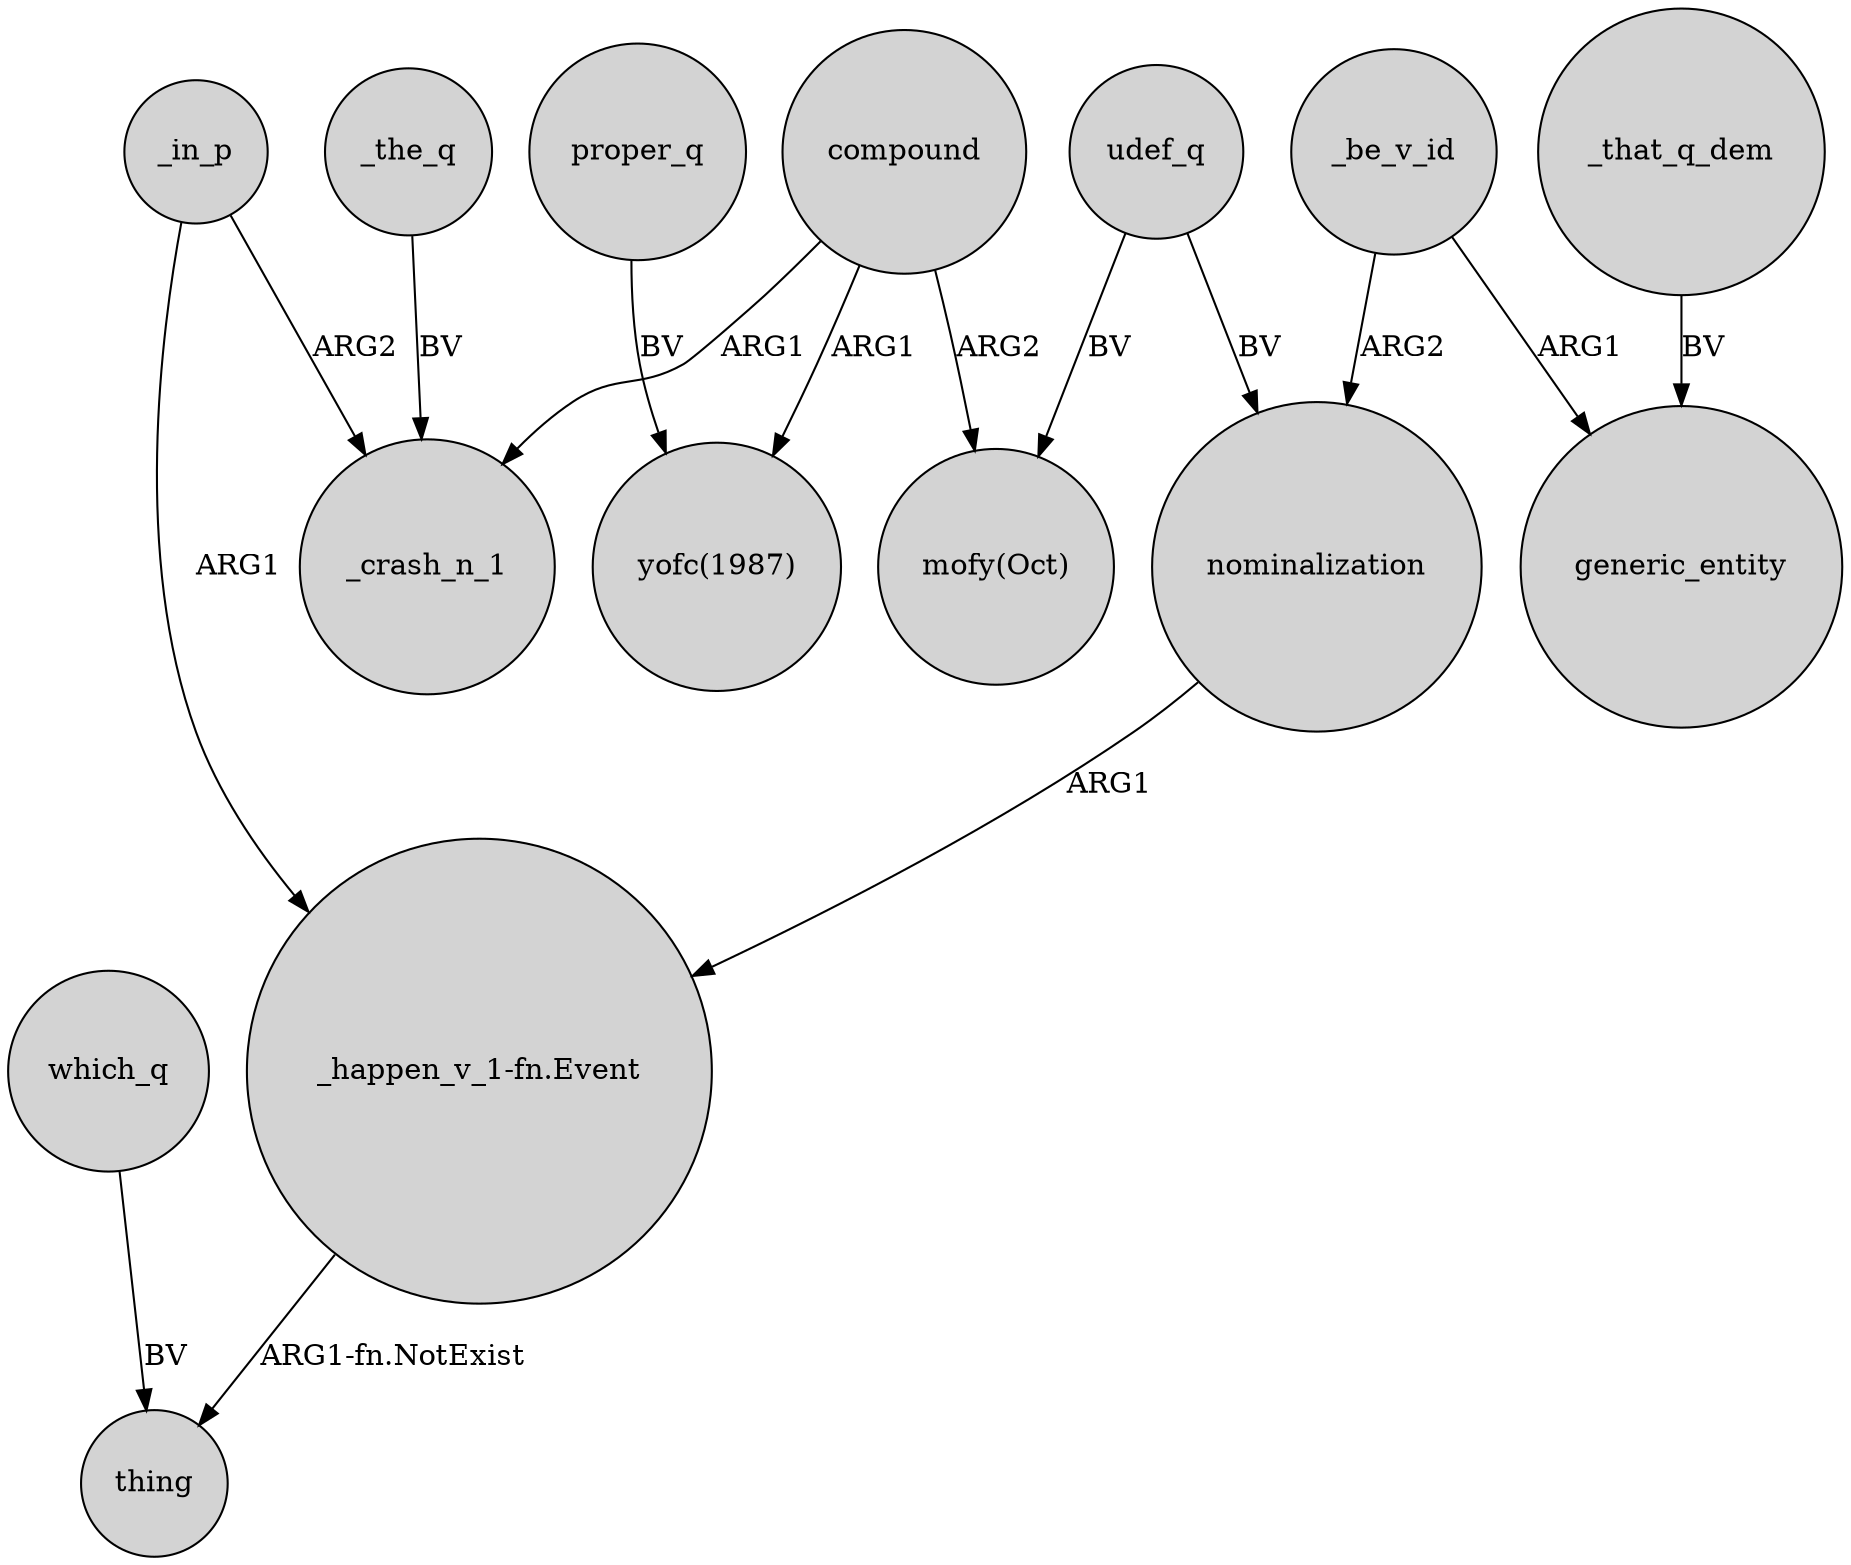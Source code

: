 digraph {
	node [shape=circle style=filled]
	nominalization -> "_happen_v_1-fn.Event" [label=ARG1]
	_in_p -> _crash_n_1 [label=ARG2]
	compound -> _crash_n_1 [label=ARG1]
	compound -> "mofy(Oct)" [label=ARG2]
	_in_p -> "_happen_v_1-fn.Event" [label=ARG1]
	_be_v_id -> generic_entity [label=ARG1]
	udef_q -> "mofy(Oct)" [label=BV]
	"_happen_v_1-fn.Event" -> thing [label="ARG1-fn.NotExist"]
	_that_q_dem -> generic_entity [label=BV]
	_be_v_id -> nominalization [label=ARG2]
	_the_q -> _crash_n_1 [label=BV]
	udef_q -> nominalization [label=BV]
	proper_q -> "yofc(1987)" [label=BV]
	which_q -> thing [label=BV]
	compound -> "yofc(1987)" [label=ARG1]
}
